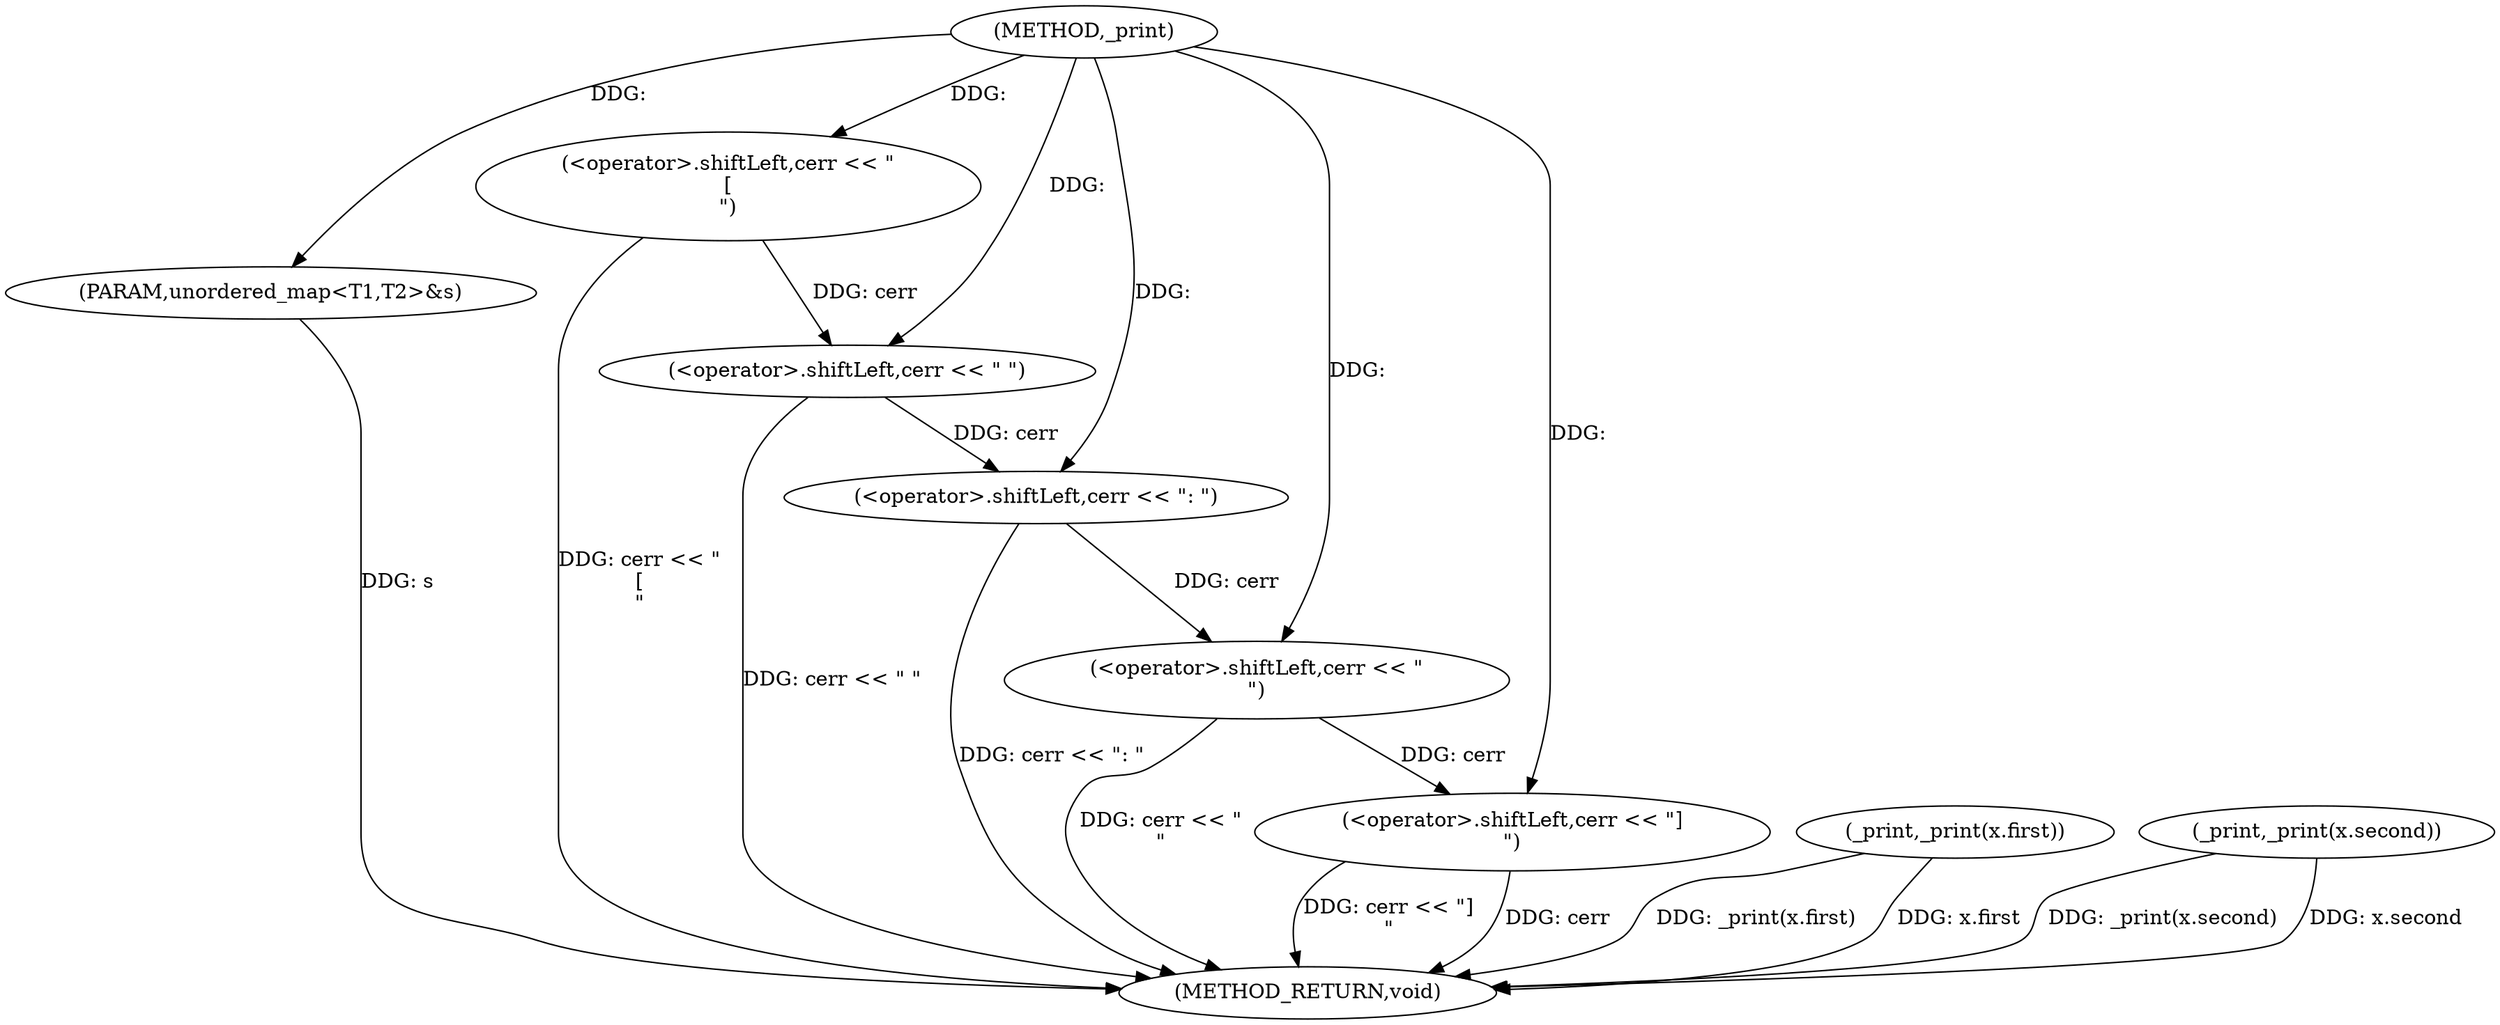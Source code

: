 digraph "_print" {  
"1001125" [label = "(METHOD,_print)" ]
"1001153" [label = "(METHOD_RETURN,void)" ]
"1001126" [label = "(PARAM,unordered_map<T1,T2>&s)" ]
"1001128" [label = "(<operator>.shiftLeft,cerr << \"\n[\n\")" ]
"1001150" [label = "(<operator>.shiftLeft,cerr << \"]\n\")" ]
"1001133" [label = "(<operator>.shiftLeft,cerr << \" \")" ]
"1001136" [label = "(_print,_print(x.first))" ]
"1001140" [label = "(<operator>.shiftLeft,cerr << \": \")" ]
"1001143" [label = "(_print,_print(x.second))" ]
"1001147" [label = "(<operator>.shiftLeft,cerr << \"\n\")" ]
  "1001126" -> "1001153"  [ label = "DDG: s"] 
  "1001128" -> "1001153"  [ label = "DDG: cerr << \"\n[\n\""] 
  "1001133" -> "1001153"  [ label = "DDG: cerr << \" \""] 
  "1001136" -> "1001153"  [ label = "DDG: x.first"] 
  "1001136" -> "1001153"  [ label = "DDG: _print(x.first)"] 
  "1001140" -> "1001153"  [ label = "DDG: cerr << \": \""] 
  "1001143" -> "1001153"  [ label = "DDG: x.second"] 
  "1001143" -> "1001153"  [ label = "DDG: _print(x.second)"] 
  "1001147" -> "1001153"  [ label = "DDG: cerr << \"\n\""] 
  "1001150" -> "1001153"  [ label = "DDG: cerr"] 
  "1001150" -> "1001153"  [ label = "DDG: cerr << \"]\n\""] 
  "1001125" -> "1001126"  [ label = "DDG: "] 
  "1001125" -> "1001128"  [ label = "DDG: "] 
  "1001147" -> "1001150"  [ label = "DDG: cerr"] 
  "1001125" -> "1001150"  [ label = "DDG: "] 
  "1001128" -> "1001133"  [ label = "DDG: cerr"] 
  "1001125" -> "1001133"  [ label = "DDG: "] 
  "1001133" -> "1001140"  [ label = "DDG: cerr"] 
  "1001125" -> "1001140"  [ label = "DDG: "] 
  "1001140" -> "1001147"  [ label = "DDG: cerr"] 
  "1001125" -> "1001147"  [ label = "DDG: "] 
}
